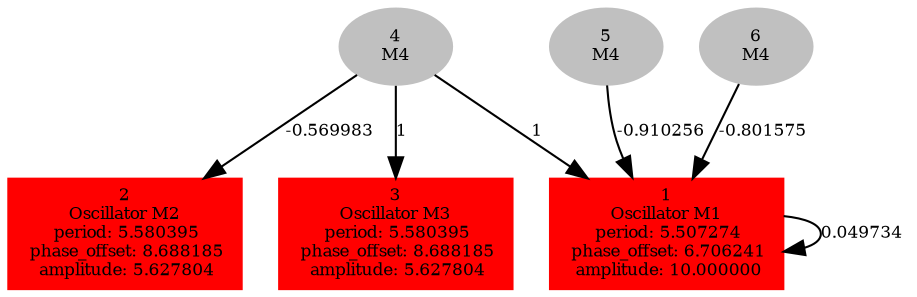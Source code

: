 digraph g{ forcelabels=true;
1 [label=<1<BR />Oscillator M1<BR /> period: 5.507274<BR /> phase_offset: 6.706241<BR /> amplitude: 10.000000>, shape=box,color=red,style=filled,fontsize=8];2 [label=<2<BR />Oscillator M2<BR /> period: 5.580395<BR /> phase_offset: 8.688185<BR /> amplitude: 5.627804>, shape=box,color=red,style=filled,fontsize=8];3 [label=<3<BR />Oscillator M3<BR /> period: 5.580395<BR /> phase_offset: 8.688185<BR /> amplitude: 5.627804>, shape=box,color=red,style=filled,fontsize=8];4[label=<4<BR/>M4>,color="grey",style=filled,fontsize=8];
5[label=<5<BR/>M4>,color="grey",style=filled,fontsize=8];
6[label=<6<BR/>M4>,color="grey",style=filled,fontsize=8];
1 -> 1[label="0.049734 ",fontsize="8"];
4 -> 1[label="1 ",fontsize="8"];
4 -> 2[label="-0.569983 ",fontsize="8"];
4 -> 3[label="1 ",fontsize="8"];
5 -> 1[label="-0.910256 ",fontsize="8"];
6 -> 1[label="-0.801575 ",fontsize="8"];
 }
